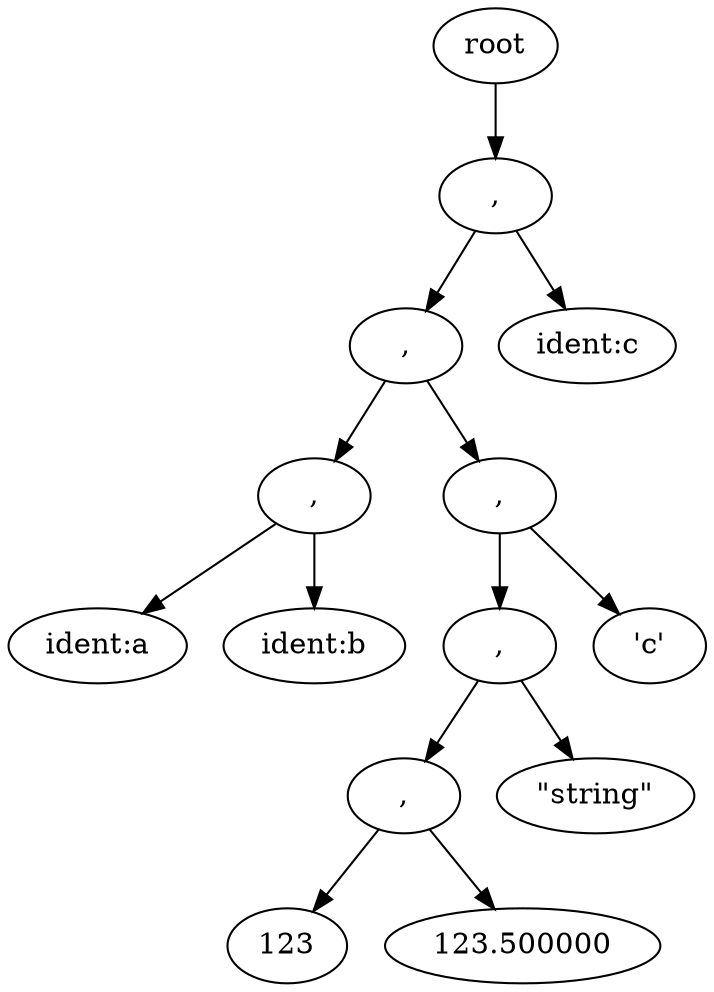 digraph G {
	p0[label=root]
	p1[label=<,>]
	p0->p1
	p2[label=<,>]
	p1->p2
	p3[label=<ident:c>]
	p1->p3
	p4[label=<,>]
	p2->p4
	p5[label=<,>]
	p2->p5
	p6[label=<ident:a>]
	p4->p6
	p7[label=<ident:b>]
	p4->p7
	p8[label=<,>]
	p5->p8
	p9[label=<'c'>]
	p5->p9
	p10[label=<,>]
	p8->p10
	p11[label=<"string">]
	p8->p11
	p12[label=<123>]
	p10->p12
	p13[label=<123.500000>]
	p10->p13
}
